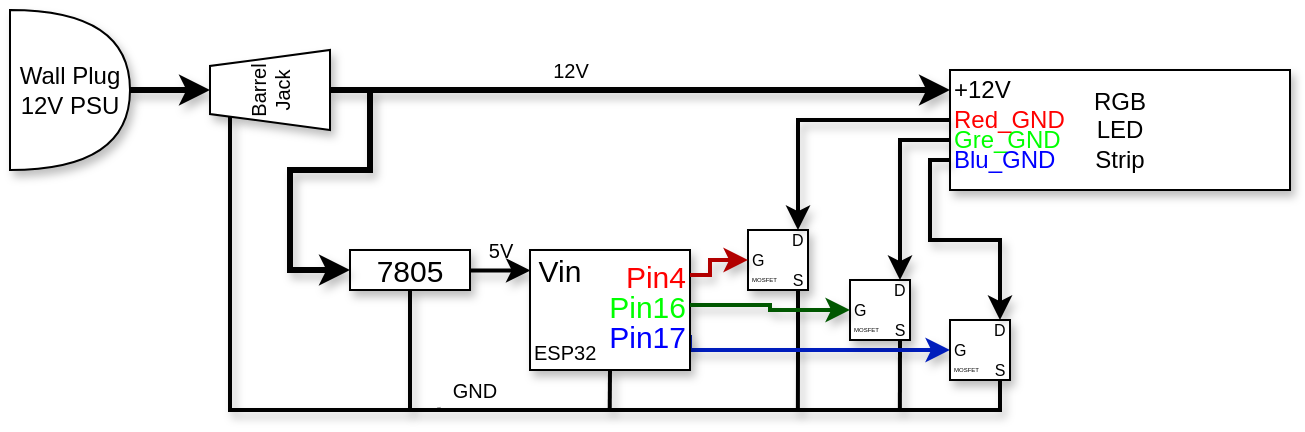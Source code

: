 <mxfile version="13.0.3" type="device"><diagram id="YQh-hfQTUsH3tQ0l_RQl" name="Page-1"><mxGraphModel dx="585" dy="338" grid="1" gridSize="10" guides="1" tooltips="1" connect="1" arrows="1" fold="1" page="1" pageScale="1" pageWidth="827" pageHeight="1169" math="0" shadow="0"><root><mxCell id="0"/><mxCell id="1" parent="0"/><mxCell id="WjADZMyJFdYUPcGLkZiT-84" style="edgeStyle=orthogonalEdgeStyle;rounded=0;orthogonalLoop=1;jettySize=auto;html=1;exitX=0.5;exitY=1;exitDx=0;exitDy=0;shadow=1;endArrow=none;endFill=0;strokeWidth=2;fontSize=1;" edge="1" parent="1" source="WjADZMyJFdYUPcGLkZiT-50"><mxGeometry relative="1" as="geometry"><mxPoint x="423.94" y="360.644" as="targetPoint"/></mxGeometry></mxCell><mxCell id="WjADZMyJFdYUPcGLkZiT-85" style="edgeStyle=orthogonalEdgeStyle;rounded=0;orthogonalLoop=1;jettySize=auto;html=1;exitX=0.5;exitY=1;exitDx=0;exitDy=0;shadow=1;endArrow=none;endFill=0;strokeWidth=2;fontSize=1;" edge="1" parent="1" source="WjADZMyJFdYUPcGLkZiT-57"><mxGeometry relative="1" as="geometry"><mxPoint x="474.946" y="360" as="targetPoint"/></mxGeometry></mxCell><mxCell id="WjADZMyJFdYUPcGLkZiT-69" style="edgeStyle=orthogonalEdgeStyle;rounded=0;orthogonalLoop=1;jettySize=auto;html=1;exitX=1;exitY=0.5;exitDx=0;exitDy=0;entryX=0;entryY=0.5;entryDx=0;entryDy=0;shadow=1;strokeWidth=2;fontSize=1;fillColor=#0050ef;strokeColor=#001DBC;" edge="1" parent="1" source="WjADZMyJFdYUPcGLkZiT-43" target="WjADZMyJFdYUPcGLkZiT-60"><mxGeometry relative="1" as="geometry"><Array as="points"><mxPoint x="370" y="330"/></Array></mxGeometry></mxCell><mxCell id="WjADZMyJFdYUPcGLkZiT-25" value="" style="edgeStyle=orthogonalEdgeStyle;rounded=0;orthogonalLoop=1;jettySize=auto;html=1;fontSize=15;strokeWidth=3;shadow=1;" edge="1" parent="1" source="WjADZMyJFdYUPcGLkZiT-18" target="WjADZMyJFdYUPcGLkZiT-24"><mxGeometry relative="1" as="geometry"/></mxCell><mxCell id="WjADZMyJFdYUPcGLkZiT-18" value="Wall Plug&lt;br&gt;12V PSU" style="shape=or;whiteSpace=wrap;html=1;shadow=1;" vertex="1" parent="1"><mxGeometry x="30" y="160" width="60" height="80" as="geometry"/></mxCell><mxCell id="WjADZMyJFdYUPcGLkZiT-28" style="edgeStyle=orthogonalEdgeStyle;rounded=0;orthogonalLoop=1;jettySize=auto;html=1;exitX=0.5;exitY=1;exitDx=0;exitDy=0;entryX=0;entryY=0.5;entryDx=0;entryDy=0;strokeWidth=3;shadow=1;" edge="1" parent="1" source="WjADZMyJFdYUPcGLkZiT-24" target="WjADZMyJFdYUPcGLkZiT-2"><mxGeometry relative="1" as="geometry"/></mxCell><mxCell id="WjADZMyJFdYUPcGLkZiT-87" value="12V" style="edgeLabel;html=1;align=center;verticalAlign=middle;resizable=0;points=[];fontSize=10;" vertex="1" connectable="0" parent="WjADZMyJFdYUPcGLkZiT-28"><mxGeometry x="-0.196" y="4" relative="1" as="geometry"><mxPoint x="-4.57" y="-6" as="offset"/></mxGeometry></mxCell><mxCell id="WjADZMyJFdYUPcGLkZiT-82" style="edgeStyle=orthogonalEdgeStyle;rounded=0;orthogonalLoop=1;jettySize=auto;html=1;exitX=0;exitY=0;exitDx=0;exitDy=0;shadow=1;endArrow=none;endFill=0;strokeWidth=2;fontSize=1;" edge="1" parent="1" source="WjADZMyJFdYUPcGLkZiT-24"><mxGeometry relative="1" as="geometry"><mxPoint x="230" y="360" as="targetPoint"/><Array as="points"><mxPoint x="140" y="350"/><mxPoint x="140" y="350"/></Array></mxGeometry></mxCell><mxCell id="WjADZMyJFdYUPcGLkZiT-24" value="Barrel&lt;br style=&quot;font-size: 10px;&quot;&gt;Jack" style="shape=trapezoid;perimeter=trapezoidPerimeter;whiteSpace=wrap;rotation=-90;comic=0;shadow=1;rounded=0;horizontal=1;html=1;fontSize=10;" vertex="1" parent="1"><mxGeometry x="140" y="170" width="40" height="60" as="geometry"/></mxCell><mxCell id="WjADZMyJFdYUPcGLkZiT-33" value="" style="edgeStyle=orthogonalEdgeStyle;rounded=0;orthogonalLoop=1;jettySize=auto;html=1;shadow=1;strokeWidth=2;fontSize=15;entryX=0.003;entryY=0.17;entryDx=0;entryDy=0;entryPerimeter=0;" edge="1" parent="1" source="WjADZMyJFdYUPcGLkZiT-30" target="WjADZMyJFdYUPcGLkZiT-32"><mxGeometry relative="1" as="geometry"><Array as="points"><mxPoint x="285" y="290"/></Array></mxGeometry></mxCell><mxCell id="WjADZMyJFdYUPcGLkZiT-30" value="7805" style="rounded=0;whiteSpace=wrap;html=1;shadow=1;comic=0;fontSize=15;" vertex="1" parent="1"><mxGeometry x="200" y="280" width="60" height="20" as="geometry"/></mxCell><mxCell id="WjADZMyJFdYUPcGLkZiT-31" value="" style="endArrow=classic;html=1;strokeWidth=3;fontSize=15;edgeStyle=orthogonalEdgeStyle;entryX=0;entryY=0.5;entryDx=0;entryDy=0;shadow=1;rounded=0;" edge="1" parent="1" target="WjADZMyJFdYUPcGLkZiT-30"><mxGeometry width="50" height="50" relative="1" as="geometry"><mxPoint x="210" y="200" as="sourcePoint"/><mxPoint x="210" y="280" as="targetPoint"/><Array as="points"><mxPoint x="210" y="240"/><mxPoint x="170" y="240"/><mxPoint x="170" y="290"/></Array></mxGeometry></mxCell><mxCell id="WjADZMyJFdYUPcGLkZiT-86" style="edgeStyle=orthogonalEdgeStyle;rounded=0;orthogonalLoop=1;jettySize=auto;html=1;exitX=0.5;exitY=1;exitDx=0;exitDy=0;shadow=1;endArrow=none;endFill=0;strokeWidth=2;fontSize=10;" edge="1" parent="1" source="WjADZMyJFdYUPcGLkZiT-32"><mxGeometry relative="1" as="geometry"><mxPoint x="329.857" y="360" as="targetPoint"/></mxGeometry></mxCell><mxCell id="WjADZMyJFdYUPcGLkZiT-32" value="ESP32" style="rounded=0;whiteSpace=wrap;html=1;shadow=1;glass=0;comic=0;fontSize=10;labelPosition=center;verticalLabelPosition=middle;align=left;verticalAlign=bottom;" vertex="1" parent="1"><mxGeometry x="290" y="280" width="80" height="60" as="geometry"/></mxCell><mxCell id="WjADZMyJFdYUPcGLkZiT-34" value="Vin" style="text;html=1;strokeColor=none;fillColor=none;align=center;verticalAlign=middle;whiteSpace=wrap;rounded=0;shadow=1;glass=0;comic=0;fontSize=15;" vertex="1" parent="1"><mxGeometry x="290" y="285" width="30" height="10" as="geometry"/></mxCell><mxCell id="WjADZMyJFdYUPcGLkZiT-35" value="" style="group" vertex="1" connectable="0" parent="1"><mxGeometry x="500" y="190" width="170" height="60" as="geometry"/></mxCell><mxCell id="WjADZMyJFdYUPcGLkZiT-1" value="RGB&lt;br&gt;LED&lt;br&gt;Strip" style="rounded=0;whiteSpace=wrap;html=1;shadow=1;glass=0;comic=0;" vertex="1" parent="WjADZMyJFdYUPcGLkZiT-35"><mxGeometry width="170" height="60" as="geometry"/></mxCell><mxCell id="WjADZMyJFdYUPcGLkZiT-2" value="+12V" style="text;html=1;strokeColor=none;fillColor=none;align=left;verticalAlign=middle;whiteSpace=wrap;rounded=0;" vertex="1" parent="WjADZMyJFdYUPcGLkZiT-35"><mxGeometry width="40" height="20" as="geometry"/></mxCell><mxCell id="WjADZMyJFdYUPcGLkZiT-17" value="" style="group" vertex="1" connectable="0" parent="WjADZMyJFdYUPcGLkZiT-35"><mxGeometry y="20" width="60" height="30" as="geometry"/></mxCell><mxCell id="WjADZMyJFdYUPcGLkZiT-14" value="&lt;font color=&quot;#ff0000&quot;&gt;Red_GND&lt;/font&gt;" style="text;html=1;strokeColor=none;fillColor=none;align=left;verticalAlign=middle;whiteSpace=wrap;rounded=0;" vertex="1" parent="WjADZMyJFdYUPcGLkZiT-17"><mxGeometry width="60" height="10" as="geometry"/></mxCell><mxCell id="WjADZMyJFdYUPcGLkZiT-4" value="&lt;font color=&quot;#00ff00&quot;&gt;Gre_GND&lt;/font&gt;" style="text;html=1;strokeColor=none;fillColor=none;align=left;verticalAlign=middle;whiteSpace=wrap;rounded=0;" vertex="1" parent="WjADZMyJFdYUPcGLkZiT-35"><mxGeometry y="30" width="50" height="10" as="geometry"/></mxCell><mxCell id="WjADZMyJFdYUPcGLkZiT-15" value="&lt;font color=&quot;#0000ff&quot;&gt;Blu_GND&lt;/font&gt;" style="text;html=1;strokeColor=none;fillColor=none;align=left;verticalAlign=middle;whiteSpace=wrap;rounded=0;" vertex="1" parent="WjADZMyJFdYUPcGLkZiT-35"><mxGeometry y="40" width="50" height="10" as="geometry"/></mxCell><mxCell id="WjADZMyJFdYUPcGLkZiT-44" value="" style="group" vertex="1" connectable="0" parent="1"><mxGeometry x="340" y="285" width="30" height="45" as="geometry"/></mxCell><mxCell id="WjADZMyJFdYUPcGLkZiT-36" value="&lt;font color=&quot;#ff0000&quot;&gt;Pin4&lt;/font&gt;" style="text;html=1;strokeColor=none;fillColor=none;align=right;verticalAlign=middle;whiteSpace=wrap;rounded=0;shadow=1;glass=0;comic=0;fontSize=15;" vertex="1" parent="WjADZMyJFdYUPcGLkZiT-44"><mxGeometry width="30" height="15" as="geometry"/></mxCell><mxCell id="WjADZMyJFdYUPcGLkZiT-42" value="&lt;font color=&quot;#00ff00&quot;&gt;Pin16&lt;/font&gt;" style="text;html=1;strokeColor=none;fillColor=none;align=right;verticalAlign=middle;whiteSpace=wrap;rounded=0;shadow=1;glass=0;comic=0;fontSize=15;" vertex="1" parent="WjADZMyJFdYUPcGLkZiT-44"><mxGeometry y="15" width="30" height="15" as="geometry"/></mxCell><mxCell id="WjADZMyJFdYUPcGLkZiT-43" value="&lt;font color=&quot;#0000ff&quot;&gt;Pin17&lt;/font&gt;" style="text;html=1;strokeColor=none;fillColor=none;align=right;verticalAlign=middle;whiteSpace=wrap;rounded=0;shadow=1;glass=0;comic=0;fontSize=15;" vertex="1" parent="WjADZMyJFdYUPcGLkZiT-44"><mxGeometry y="30" width="30" height="15" as="geometry"/></mxCell><mxCell id="WjADZMyJFdYUPcGLkZiT-53" value="" style="group" vertex="1" connectable="0" parent="1"><mxGeometry x="399" y="270" width="30" height="30" as="geometry"/></mxCell><mxCell id="WjADZMyJFdYUPcGLkZiT-45" value="&lt;font style=&quot;font-size: 3px;&quot;&gt;MOSFET&lt;/font&gt;" style="rounded=0;whiteSpace=wrap;html=1;shadow=1;glass=0;comic=0;fontSize=3;align=left;verticalAlign=bottom;" vertex="1" parent="WjADZMyJFdYUPcGLkZiT-53"><mxGeometry width="30" height="30" as="geometry"/></mxCell><mxCell id="WjADZMyJFdYUPcGLkZiT-46" value="&lt;font style=&quot;font-size: 8px;&quot;&gt;G&lt;/font&gt;" style="text;strokeColor=none;fillColor=none;align=left;verticalAlign=middle;whiteSpace=wrap;rounded=0;shadow=1;glass=0;comic=0;fontSize=8;horizontal=1;html=1;" vertex="1" parent="WjADZMyJFdYUPcGLkZiT-53"><mxGeometry y="10" width="10" height="10" as="geometry"/></mxCell><mxCell id="WjADZMyJFdYUPcGLkZiT-50" value="&lt;font style=&quot;font-size: 8px&quot;&gt;S&lt;/font&gt;" style="text;strokeColor=none;fillColor=none;align=center;verticalAlign=middle;whiteSpace=wrap;rounded=0;shadow=1;glass=0;comic=0;fontSize=8;horizontal=1;html=1;labelPosition=center;verticalLabelPosition=middle;" vertex="1" parent="WjADZMyJFdYUPcGLkZiT-53"><mxGeometry x="20" y="20" width="10" height="10" as="geometry"/></mxCell><mxCell id="WjADZMyJFdYUPcGLkZiT-51" value="&lt;font style=&quot;font-size: 8px&quot;&gt;D&lt;/font&gt;" style="text;strokeColor=none;fillColor=none;align=left;verticalAlign=middle;whiteSpace=wrap;rounded=0;shadow=1;glass=0;comic=0;fontSize=8;horizontal=1;html=1;" vertex="1" parent="WjADZMyJFdYUPcGLkZiT-53"><mxGeometry x="20" width="10" height="10" as="geometry"/></mxCell><mxCell id="WjADZMyJFdYUPcGLkZiT-54" value="" style="group" vertex="1" connectable="0" parent="1"><mxGeometry x="450" y="295" width="30" height="30" as="geometry"/></mxCell><mxCell id="WjADZMyJFdYUPcGLkZiT-55" value="&lt;font style=&quot;font-size: 3px;&quot;&gt;MOSFET&lt;/font&gt;" style="rounded=0;whiteSpace=wrap;html=1;shadow=1;glass=0;comic=0;fontSize=3;align=left;verticalAlign=bottom;" vertex="1" parent="WjADZMyJFdYUPcGLkZiT-54"><mxGeometry width="30" height="30" as="geometry"/></mxCell><mxCell id="WjADZMyJFdYUPcGLkZiT-56" value="&lt;font style=&quot;font-size: 8px;&quot;&gt;G&lt;/font&gt;" style="text;strokeColor=none;fillColor=none;align=left;verticalAlign=middle;whiteSpace=wrap;rounded=0;shadow=1;glass=0;comic=0;fontSize=8;horizontal=1;html=1;" vertex="1" parent="WjADZMyJFdYUPcGLkZiT-54"><mxGeometry y="10" width="10" height="10" as="geometry"/></mxCell><mxCell id="WjADZMyJFdYUPcGLkZiT-57" value="&lt;font style=&quot;font-size: 8px&quot;&gt;S&lt;/font&gt;" style="text;strokeColor=none;fillColor=none;align=center;verticalAlign=middle;whiteSpace=wrap;rounded=0;shadow=1;glass=0;comic=0;fontSize=8;horizontal=1;html=1;labelPosition=center;verticalLabelPosition=middle;" vertex="1" parent="WjADZMyJFdYUPcGLkZiT-54"><mxGeometry x="20" y="20" width="10" height="10" as="geometry"/></mxCell><mxCell id="WjADZMyJFdYUPcGLkZiT-58" value="&lt;font style=&quot;font-size: 8px&quot;&gt;D&lt;/font&gt;" style="text;strokeColor=none;fillColor=none;align=left;verticalAlign=middle;whiteSpace=wrap;rounded=0;shadow=1;glass=0;comic=0;fontSize=8;horizontal=1;html=1;" vertex="1" parent="WjADZMyJFdYUPcGLkZiT-54"><mxGeometry x="20" width="10" height="10" as="geometry"/></mxCell><mxCell id="WjADZMyJFdYUPcGLkZiT-59" value="" style="group" vertex="1" connectable="0" parent="1"><mxGeometry x="500" y="315" width="30" height="30" as="geometry"/></mxCell><mxCell id="WjADZMyJFdYUPcGLkZiT-60" value="&lt;font style=&quot;font-size: 3px;&quot;&gt;MOSFET&lt;/font&gt;" style="rounded=0;whiteSpace=wrap;html=1;shadow=1;glass=0;comic=0;fontSize=3;align=left;verticalAlign=bottom;" vertex="1" parent="WjADZMyJFdYUPcGLkZiT-59"><mxGeometry width="30" height="30" as="geometry"/></mxCell><mxCell id="WjADZMyJFdYUPcGLkZiT-61" value="&lt;font style=&quot;font-size: 8px;&quot;&gt;G&lt;/font&gt;" style="text;strokeColor=none;fillColor=none;align=left;verticalAlign=middle;whiteSpace=wrap;rounded=0;shadow=1;glass=0;comic=0;fontSize=8;horizontal=1;html=1;" vertex="1" parent="WjADZMyJFdYUPcGLkZiT-59"><mxGeometry y="10" width="10" height="10" as="geometry"/></mxCell><mxCell id="WjADZMyJFdYUPcGLkZiT-62" value="&lt;font style=&quot;font-size: 8px&quot;&gt;S&lt;/font&gt;" style="text;strokeColor=none;fillColor=none;align=center;verticalAlign=middle;whiteSpace=wrap;rounded=0;shadow=1;glass=0;comic=0;fontSize=8;horizontal=1;html=1;labelPosition=center;verticalLabelPosition=middle;" vertex="1" parent="WjADZMyJFdYUPcGLkZiT-59"><mxGeometry x="20" y="20" width="10" height="10" as="geometry"/></mxCell><mxCell id="WjADZMyJFdYUPcGLkZiT-63" value="&lt;font style=&quot;font-size: 8px&quot;&gt;D&lt;/font&gt;" style="text;strokeColor=none;fillColor=none;align=left;verticalAlign=middle;whiteSpace=wrap;rounded=0;shadow=1;glass=0;comic=0;fontSize=8;horizontal=1;html=1;" vertex="1" parent="WjADZMyJFdYUPcGLkZiT-59"><mxGeometry x="20" width="10" height="10" as="geometry"/></mxCell><mxCell id="WjADZMyJFdYUPcGLkZiT-70" style="edgeStyle=orthogonalEdgeStyle;rounded=0;orthogonalLoop=1;jettySize=auto;html=1;exitX=0;exitY=0.5;exitDx=0;exitDy=0;entryX=0.5;entryY=0;entryDx=0;entryDy=0;shadow=1;strokeWidth=2;fontSize=1;" edge="1" parent="1" source="WjADZMyJFdYUPcGLkZiT-14" target="WjADZMyJFdYUPcGLkZiT-51"><mxGeometry relative="1" as="geometry"/></mxCell><mxCell id="WjADZMyJFdYUPcGLkZiT-71" style="edgeStyle=orthogonalEdgeStyle;rounded=0;orthogonalLoop=1;jettySize=auto;html=1;exitX=0;exitY=0.5;exitDx=0;exitDy=0;entryX=0.5;entryY=0;entryDx=0;entryDy=0;shadow=1;strokeWidth=2;fontSize=1;" edge="1" parent="1" source="WjADZMyJFdYUPcGLkZiT-4" target="WjADZMyJFdYUPcGLkZiT-58"><mxGeometry relative="1" as="geometry"/></mxCell><mxCell id="WjADZMyJFdYUPcGLkZiT-72" style="edgeStyle=orthogonalEdgeStyle;rounded=0;orthogonalLoop=1;jettySize=auto;html=1;exitX=0;exitY=0.5;exitDx=0;exitDy=0;entryX=0.5;entryY=0;entryDx=0;entryDy=0;shadow=1;strokeWidth=2;fontSize=1;" edge="1" parent="1" source="WjADZMyJFdYUPcGLkZiT-15" target="WjADZMyJFdYUPcGLkZiT-63"><mxGeometry relative="1" as="geometry"><Array as="points"><mxPoint x="490" y="235"/><mxPoint x="490" y="275"/><mxPoint x="525" y="275"/></Array></mxGeometry></mxCell><mxCell id="WjADZMyJFdYUPcGLkZiT-73" style="edgeStyle=orthogonalEdgeStyle;rounded=0;orthogonalLoop=1;jettySize=auto;html=1;exitX=0.5;exitY=1;exitDx=0;exitDy=0;entryX=0.5;entryY=1;entryDx=0;entryDy=0;shadow=1;strokeWidth=2;fontSize=1;endArrow=none;endFill=0;" edge="1" parent="1" source="WjADZMyJFdYUPcGLkZiT-62" target="WjADZMyJFdYUPcGLkZiT-30"><mxGeometry relative="1" as="geometry"><Array as="points"><mxPoint x="525" y="360"/><mxPoint x="230" y="360"/></Array></mxGeometry></mxCell><mxCell id="WjADZMyJFdYUPcGLkZiT-83" value="Text" style="edgeLabel;html=1;align=center;verticalAlign=middle;resizable=0;points=[];fontSize=1;" vertex="1" connectable="0" parent="WjADZMyJFdYUPcGLkZiT-73"><mxGeometry x="0.6" y="-2" relative="1" as="geometry"><mxPoint as="offset"/></mxGeometry></mxCell><mxCell id="WjADZMyJFdYUPcGLkZiT-89" value="GND" style="edgeLabel;html=1;align=center;verticalAlign=middle;resizable=0;points=[];fontSize=10;" vertex="1" connectable="0" parent="WjADZMyJFdYUPcGLkZiT-73"><mxGeometry x="0.502" relative="1" as="geometry"><mxPoint y="-10" as="offset"/></mxGeometry></mxCell><mxCell id="WjADZMyJFdYUPcGLkZiT-79" style="edgeStyle=orthogonalEdgeStyle;rounded=0;orthogonalLoop=1;jettySize=auto;html=1;exitX=1;exitY=0.5;exitDx=0;exitDy=0;entryX=0;entryY=0.5;entryDx=0;entryDy=0;shadow=1;endArrow=classic;endFill=1;strokeWidth=2;fontSize=1;fillColor=#e51400;strokeColor=#B20000;" edge="1" parent="1" source="WjADZMyJFdYUPcGLkZiT-36" target="WjADZMyJFdYUPcGLkZiT-46"><mxGeometry relative="1" as="geometry"><Array as="points"><mxPoint x="380" y="293"/><mxPoint x="380" y="285"/></Array></mxGeometry></mxCell><mxCell id="WjADZMyJFdYUPcGLkZiT-80" style="edgeStyle=orthogonalEdgeStyle;rounded=0;orthogonalLoop=1;jettySize=auto;html=1;exitX=1;exitY=0.5;exitDx=0;exitDy=0;entryX=0;entryY=0.5;entryDx=0;entryDy=0;shadow=1;endArrow=classic;endFill=1;strokeWidth=2;fontSize=1;fillColor=#008a00;strokeColor=#005700;" edge="1" parent="1" source="WjADZMyJFdYUPcGLkZiT-42" target="WjADZMyJFdYUPcGLkZiT-56"><mxGeometry relative="1" as="geometry"/></mxCell><mxCell id="WjADZMyJFdYUPcGLkZiT-88" value="5V" style="text;html=1;align=center;verticalAlign=middle;resizable=0;points=[];autosize=1;fontSize=10;" vertex="1" parent="1"><mxGeometry x="260" y="270" width="30" height="20" as="geometry"/></mxCell></root></mxGraphModel></diagram></mxfile>
